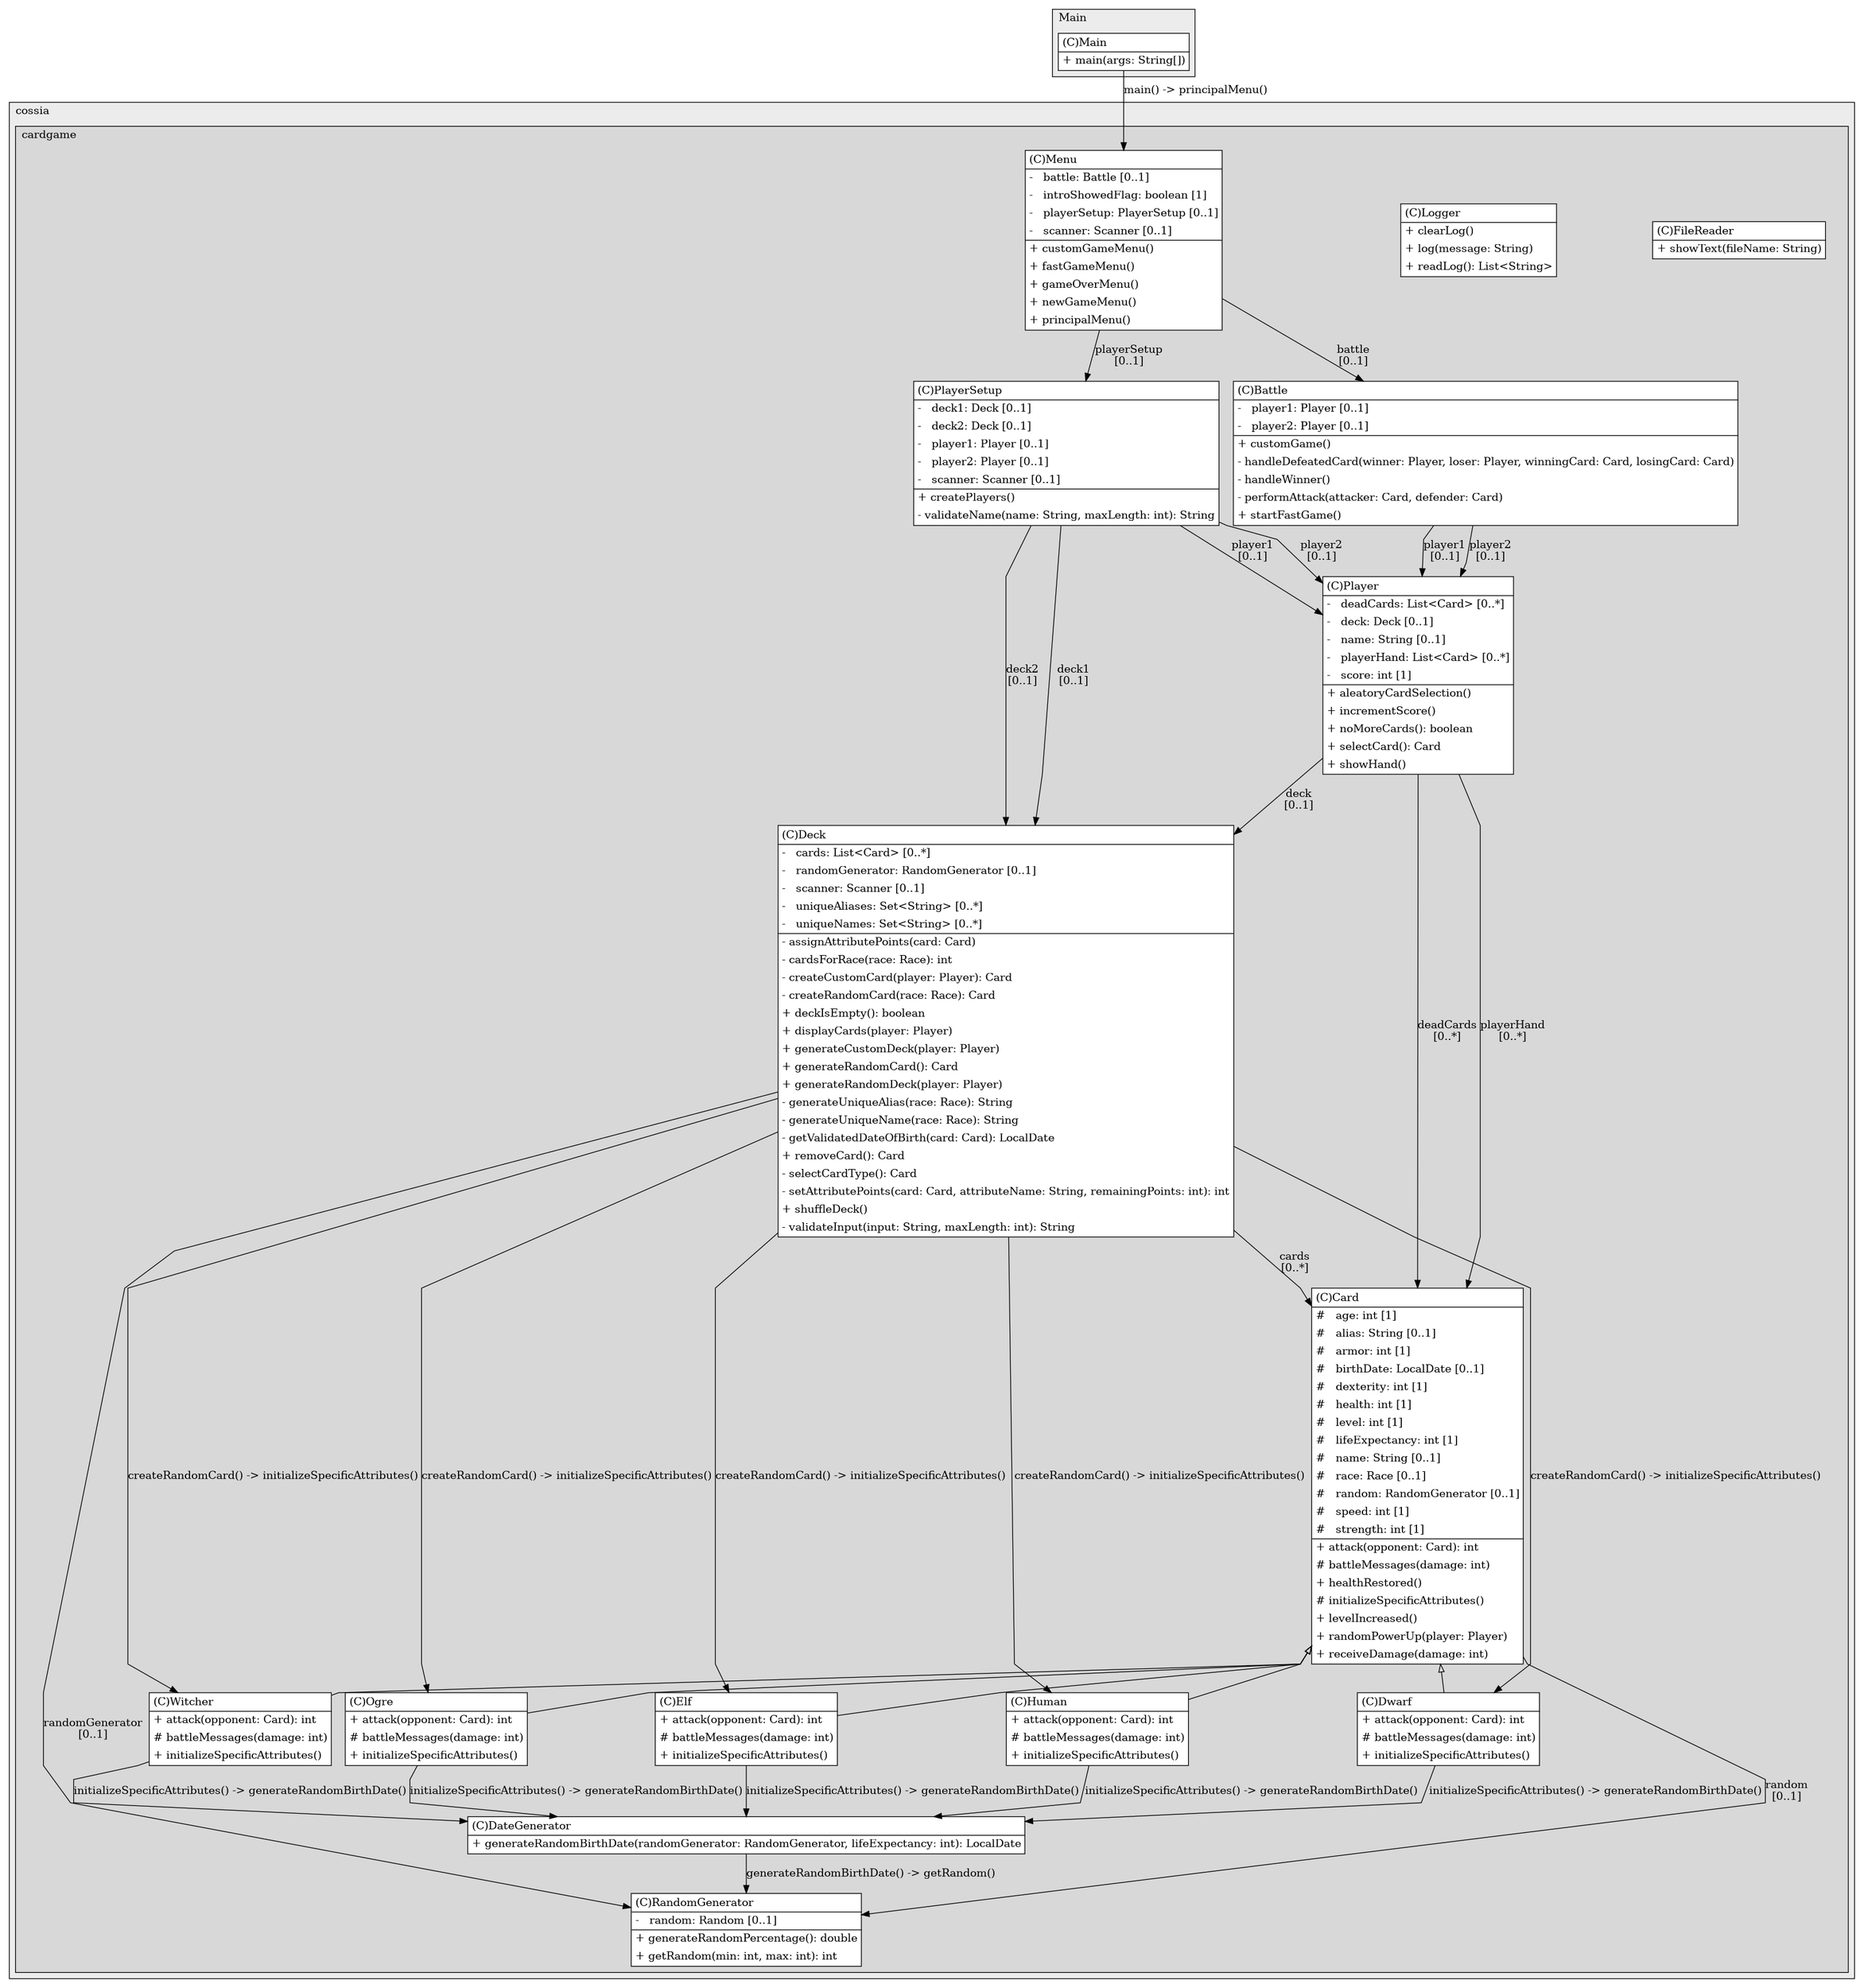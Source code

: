 @startuml

/' diagram meta data start
config=StructureConfiguration;
{
  "projectClassification": {
    "searchMode": "OpenProject", // OpenProject, AllProjects
    "includedProjects": "",
    "pathEndKeywords": "*.impl",
    "isClientPath": "",
    "isClientName": "",
    "isTestPath": "",
    "isTestName": "",
    "isMappingPath": "",
    "isMappingName": "",
    "isDataAccessPath": "",
    "isDataAccessName": "",
    "isDataStructurePath": "",
    "isDataStructureName": "",
    "isInterfaceStructuresPath": "",
    "isInterfaceStructuresName": "",
    "isEntryPointPath": "",
    "isEntryPointName": "",
    "treatFinalFieldsAsMandatory": false
  },
  "graphRestriction": {
    "classPackageExcludeFilter": "",
    "classPackageIncludeFilter": "",
    "classNameExcludeFilter": "",
    "classNameIncludeFilter": "",
    "methodNameExcludeFilter": "",
    "methodNameIncludeFilter": "",
    "removeByInheritance": "", // inheritance/annotation based filtering is done in a second step
    "removeByAnnotation": "",
    "removeByClassPackage": "", // cleanup the graph after inheritance/annotation based filtering is done
    "removeByClassName": "",
    "cutMappings": false,
    "cutEnum": true,
    "cutTests": true,
    "cutClient": true,
    "cutDataAccess": false,
    "cutInterfaceStructures": false,
    "cutDataStructures": false,
    "cutGetterAndSetter": true,
    "cutConstructors": true
  },
  "graphTraversal": {
    "forwardDepth": 6,
    "backwardDepth": 6,
    "classPackageExcludeFilter": "",
    "classPackageIncludeFilter": "",
    "classNameExcludeFilter": "",
    "classNameIncludeFilter": "",
    "methodNameExcludeFilter": "",
    "methodNameIncludeFilter": "",
    "hideMappings": false,
    "hideDataStructures": false,
    "hidePrivateMethods": true,
    "hideInterfaceCalls": true, // indirection: implementation -> interface (is hidden) -> implementation
    "onlyShowApplicationEntryPoints": false, // root node is included
    "useMethodCallsForStructureDiagram": "ForwardOnly" // ForwardOnly, BothDirections, No
  },
  "details": {
    "aggregation": "GroupByClass", // ByClass, GroupByClass, None
    "showClassGenericTypes": true,
    "showMethods": true,
    "showMethodParameterNames": true,
    "showMethodParameterTypes": true,
    "showMethodReturnType": true,
    "showPackageLevels": 2,
    "showDetailedClassStructure": true
  },
  "rootClass": "Main",
  "extensionCallbackMethod": "" // qualified.class.name#methodName - signature: public static String method(String)
}
diagram meta data end '/



digraph g {
    rankdir="TB"
    splines=polyline
    

'nodes 
subgraph cluster_1354630684 { 
   	label=cossia
	labeljust=l
	fillcolor="#ececec"
	style=filled
   
   subgraph cluster_1910138932 { 
   	label=cardgame
	labeljust=l
	fillcolor="#d8d8d8"
	style=filled
   
   Battle1629935577[
	label=<<TABLE BORDER="1" CELLBORDER="0" CELLPADDING="4" CELLSPACING="0">
<TR><TD ALIGN="LEFT" >(C)Battle</TD></TR>
<HR/>
<TR><TD ALIGN="LEFT" >-   player1: Player [0..1]</TD></TR>
<TR><TD ALIGN="LEFT" >-   player2: Player [0..1]</TD></TR>
<HR/>
<TR><TD ALIGN="LEFT" >+ customGame()</TD></TR>
<TR><TD ALIGN="LEFT" >- handleDefeatedCard(winner: Player, loser: Player, winningCard: Card, losingCard: Card)</TD></TR>
<TR><TD ALIGN="LEFT" >- handleWinner()</TD></TR>
<TR><TD ALIGN="LEFT" >- performAttack(attacker: Card, defender: Card)</TD></TR>
<TR><TD ALIGN="LEFT" >+ startFastGame()</TD></TR>
</TABLE>>
	style=filled
	margin=0
	shape=plaintext
	fillcolor="#FFFFFF"
];

Card225437204[
	label=<<TABLE BORDER="1" CELLBORDER="0" CELLPADDING="4" CELLSPACING="0">
<TR><TD ALIGN="LEFT" >(C)Card</TD></TR>
<HR/>
<TR><TD ALIGN="LEFT" >#   age: int [1]</TD></TR>
<TR><TD ALIGN="LEFT" >#   alias: String [0..1]</TD></TR>
<TR><TD ALIGN="LEFT" >#   armor: int [1]</TD></TR>
<TR><TD ALIGN="LEFT" >#   birthDate: LocalDate [0..1]</TD></TR>
<TR><TD ALIGN="LEFT" >#   dexterity: int [1]</TD></TR>
<TR><TD ALIGN="LEFT" >#   health: int [1]</TD></TR>
<TR><TD ALIGN="LEFT" >#   level: int [1]</TD></TR>
<TR><TD ALIGN="LEFT" >#   lifeExpectancy: int [1]</TD></TR>
<TR><TD ALIGN="LEFT" >#   name: String [0..1]</TD></TR>
<TR><TD ALIGN="LEFT" >#   race: Race [0..1]</TD></TR>
<TR><TD ALIGN="LEFT" >#   random: RandomGenerator [0..1]</TD></TR>
<TR><TD ALIGN="LEFT" >#   speed: int [1]</TD></TR>
<TR><TD ALIGN="LEFT" >#   strength: int [1]</TD></TR>
<HR/>
<TR><TD ALIGN="LEFT" >+ attack(opponent: Card): int</TD></TR>
<TR><TD ALIGN="LEFT" ># battleMessages(damage: int)</TD></TR>
<TR><TD ALIGN="LEFT" >+ healthRestored()</TD></TR>
<TR><TD ALIGN="LEFT" ># initializeSpecificAttributes()</TD></TR>
<TR><TD ALIGN="LEFT" >+ levelIncreased()</TD></TR>
<TR><TD ALIGN="LEFT" >+ randomPowerUp(player: Player)</TD></TR>
<TR><TD ALIGN="LEFT" >+ receiveDamage(damage: int)</TD></TR>
</TABLE>>
	style=filled
	margin=0
	shape=plaintext
	fillcolor="#FFFFFF"
];

DateGenerator242618210[
	label=<<TABLE BORDER="1" CELLBORDER="0" CELLPADDING="4" CELLSPACING="0">
<TR><TD ALIGN="LEFT" >(C)DateGenerator</TD></TR>
<HR/>
<TR><TD ALIGN="LEFT" >+ generateRandomBirthDate(randomGenerator: RandomGenerator, lifeExpectancy: int): LocalDate</TD></TR>
</TABLE>>
	style=filled
	margin=0
	shape=plaintext
	fillcolor="#FFFFFF"
];

Deck1239620648[
	label=<<TABLE BORDER="1" CELLBORDER="0" CELLPADDING="4" CELLSPACING="0">
<TR><TD ALIGN="LEFT" >(C)Deck</TD></TR>
<HR/>
<TR><TD ALIGN="LEFT" >-   cards: List&lt;Card&gt; [0..*]</TD></TR>
<TR><TD ALIGN="LEFT" >-   randomGenerator: RandomGenerator [0..1]</TD></TR>
<TR><TD ALIGN="LEFT" >-   scanner: Scanner [0..1]</TD></TR>
<TR><TD ALIGN="LEFT" >-   uniqueAliases: Set&lt;String&gt; [0..*]</TD></TR>
<TR><TD ALIGN="LEFT" >-   uniqueNames: Set&lt;String&gt; [0..*]</TD></TR>
<HR/>
<TR><TD ALIGN="LEFT" >- assignAttributePoints(card: Card)</TD></TR>
<TR><TD ALIGN="LEFT" >- cardsForRace(race: Race): int</TD></TR>
<TR><TD ALIGN="LEFT" >- createCustomCard(player: Player): Card</TD></TR>
<TR><TD ALIGN="LEFT" >- createRandomCard(race: Race): Card</TD></TR>
<TR><TD ALIGN="LEFT" >+ deckIsEmpty(): boolean</TD></TR>
<TR><TD ALIGN="LEFT" >+ displayCards(player: Player)</TD></TR>
<TR><TD ALIGN="LEFT" >+ generateCustomDeck(player: Player)</TD></TR>
<TR><TD ALIGN="LEFT" >+ generateRandomCard(): Card</TD></TR>
<TR><TD ALIGN="LEFT" >+ generateRandomDeck(player: Player)</TD></TR>
<TR><TD ALIGN="LEFT" >- generateUniqueAlias(race: Race): String</TD></TR>
<TR><TD ALIGN="LEFT" >- generateUniqueName(race: Race): String</TD></TR>
<TR><TD ALIGN="LEFT" >- getValidatedDateOfBirth(card: Card): LocalDate</TD></TR>
<TR><TD ALIGN="LEFT" >+ removeCard(): Card</TD></TR>
<TR><TD ALIGN="LEFT" >- selectCardType(): Card</TD></TR>
<TR><TD ALIGN="LEFT" >- setAttributePoints(card: Card, attributeName: String, remainingPoints: int): int</TD></TR>
<TR><TD ALIGN="LEFT" >+ shuffleDeck()</TD></TR>
<TR><TD ALIGN="LEFT" >- validateInput(input: String, maxLength: int): String</TD></TR>
</TABLE>>
	style=filled
	margin=0
	shape=plaintext
	fillcolor="#FFFFFF"
];

Dwarf225437204[
	label=<<TABLE BORDER="1" CELLBORDER="0" CELLPADDING="4" CELLSPACING="0">
<TR><TD ALIGN="LEFT" >(C)Dwarf</TD></TR>
<HR/>
<TR><TD ALIGN="LEFT" >+ attack(opponent: Card): int</TD></TR>
<TR><TD ALIGN="LEFT" ># battleMessages(damage: int)</TD></TR>
<TR><TD ALIGN="LEFT" >+ initializeSpecificAttributes()</TD></TR>
</TABLE>>
	style=filled
	margin=0
	shape=plaintext
	fillcolor="#FFFFFF"
];

Elf225437204[
	label=<<TABLE BORDER="1" CELLBORDER="0" CELLPADDING="4" CELLSPACING="0">
<TR><TD ALIGN="LEFT" >(C)Elf</TD></TR>
<HR/>
<TR><TD ALIGN="LEFT" >+ attack(opponent: Card): int</TD></TR>
<TR><TD ALIGN="LEFT" ># battleMessages(damage: int)</TD></TR>
<TR><TD ALIGN="LEFT" >+ initializeSpecificAttributes()</TD></TR>
</TABLE>>
	style=filled
	margin=0
	shape=plaintext
	fillcolor="#FFFFFF"
];

FileReader242618210[
	label=<<TABLE BORDER="1" CELLBORDER="0" CELLPADDING="4" CELLSPACING="0">
<TR><TD ALIGN="LEFT" >(C)FileReader</TD></TR>
<HR/>
<TR><TD ALIGN="LEFT" >+ showText(fileName: String)</TD></TR>
</TABLE>>
	style=filled
	margin=0
	shape=plaintext
	fillcolor="#FFFFFF"
];

Human225437204[
	label=<<TABLE BORDER="1" CELLBORDER="0" CELLPADDING="4" CELLSPACING="0">
<TR><TD ALIGN="LEFT" >(C)Human</TD></TR>
<HR/>
<TR><TD ALIGN="LEFT" >+ attack(opponent: Card): int</TD></TR>
<TR><TD ALIGN="LEFT" ># battleMessages(damage: int)</TD></TR>
<TR><TD ALIGN="LEFT" >+ initializeSpecificAttributes()</TD></TR>
</TABLE>>
	style=filled
	margin=0
	shape=plaintext
	fillcolor="#FFFFFF"
];

Logger242618210[
	label=<<TABLE BORDER="1" CELLBORDER="0" CELLPADDING="4" CELLSPACING="0">
<TR><TD ALIGN="LEFT" >(C)Logger</TD></TR>
<HR/>
<TR><TD ALIGN="LEFT" >+ clearLog()</TD></TR>
<TR><TD ALIGN="LEFT" >+ log(message: String)</TD></TR>
<TR><TD ALIGN="LEFT" >+ readLog(): List&lt;String&gt;</TD></TR>
</TABLE>>
	style=filled
	margin=0
	shape=plaintext
	fillcolor="#FFFFFF"
];

Menu1239352178[
	label=<<TABLE BORDER="1" CELLBORDER="0" CELLPADDING="4" CELLSPACING="0">
<TR><TD ALIGN="LEFT" >(C)Menu</TD></TR>
<HR/>
<TR><TD ALIGN="LEFT" >-   battle: Battle [0..1]</TD></TR>
<TR><TD ALIGN="LEFT" >-   introShowedFlag: boolean [1]</TD></TR>
<TR><TD ALIGN="LEFT" >-   playerSetup: PlayerSetup [0..1]</TD></TR>
<TR><TD ALIGN="LEFT" >-   scanner: Scanner [0..1]</TD></TR>
<HR/>
<TR><TD ALIGN="LEFT" >+ customGameMenu()</TD></TR>
<TR><TD ALIGN="LEFT" >+ fastGameMenu()</TD></TR>
<TR><TD ALIGN="LEFT" >+ gameOverMenu()</TD></TR>
<TR><TD ALIGN="LEFT" >+ newGameMenu()</TD></TR>
<TR><TD ALIGN="LEFT" >+ principalMenu()</TD></TR>
</TABLE>>
	style=filled
	margin=0
	shape=plaintext
	fillcolor="#FFFFFF"
];

Ogre225437204[
	label=<<TABLE BORDER="1" CELLBORDER="0" CELLPADDING="4" CELLSPACING="0">
<TR><TD ALIGN="LEFT" >(C)Ogre</TD></TR>
<HR/>
<TR><TD ALIGN="LEFT" >+ attack(opponent: Card): int</TD></TR>
<TR><TD ALIGN="LEFT" ># battleMessages(damage: int)</TD></TR>
<TR><TD ALIGN="LEFT" >+ initializeSpecificAttributes()</TD></TR>
</TABLE>>
	style=filled
	margin=0
	shape=plaintext
	fillcolor="#FFFFFF"
];

Player1219530160[
	label=<<TABLE BORDER="1" CELLBORDER="0" CELLPADDING="4" CELLSPACING="0">
<TR><TD ALIGN="LEFT" >(C)Player</TD></TR>
<HR/>
<TR><TD ALIGN="LEFT" >-   deadCards: List&lt;Card&gt; [0..*]</TD></TR>
<TR><TD ALIGN="LEFT" >-   deck: Deck [0..1]</TD></TR>
<TR><TD ALIGN="LEFT" >-   name: String [0..1]</TD></TR>
<TR><TD ALIGN="LEFT" >-   playerHand: List&lt;Card&gt; [0..*]</TD></TR>
<TR><TD ALIGN="LEFT" >-   score: int [1]</TD></TR>
<HR/>
<TR><TD ALIGN="LEFT" >+ aleatoryCardSelection()</TD></TR>
<TR><TD ALIGN="LEFT" >+ incrementScore()</TD></TR>
<TR><TD ALIGN="LEFT" >+ noMoreCards(): boolean</TD></TR>
<TR><TD ALIGN="LEFT" >+ selectCard(): Card</TD></TR>
<TR><TD ALIGN="LEFT" >+ showHand()</TD></TR>
</TABLE>>
	style=filled
	margin=0
	shape=plaintext
	fillcolor="#FFFFFF"
];

PlayerSetup1219530160[
	label=<<TABLE BORDER="1" CELLBORDER="0" CELLPADDING="4" CELLSPACING="0">
<TR><TD ALIGN="LEFT" >(C)PlayerSetup</TD></TR>
<HR/>
<TR><TD ALIGN="LEFT" >-   deck1: Deck [0..1]</TD></TR>
<TR><TD ALIGN="LEFT" >-   deck2: Deck [0..1]</TD></TR>
<TR><TD ALIGN="LEFT" >-   player1: Player [0..1]</TD></TR>
<TR><TD ALIGN="LEFT" >-   player2: Player [0..1]</TD></TR>
<TR><TD ALIGN="LEFT" >-   scanner: Scanner [0..1]</TD></TR>
<HR/>
<TR><TD ALIGN="LEFT" >+ createPlayers()</TD></TR>
<TR><TD ALIGN="LEFT" >- validateName(name: String, maxLength: int): String</TD></TR>
</TABLE>>
	style=filled
	margin=0
	shape=plaintext
	fillcolor="#FFFFFF"
];

RandomGenerator242618210[
	label=<<TABLE BORDER="1" CELLBORDER="0" CELLPADDING="4" CELLSPACING="0">
<TR><TD ALIGN="LEFT" >(C)RandomGenerator</TD></TR>
<HR/>
<TR><TD ALIGN="LEFT" >-   random: Random [0..1]</TD></TR>
<HR/>
<TR><TD ALIGN="LEFT" >+ generateRandomPercentage(): double</TD></TR>
<TR><TD ALIGN="LEFT" >+ getRandom(min: int, max: int): int</TD></TR>
</TABLE>>
	style=filled
	margin=0
	shape=plaintext
	fillcolor="#FFFFFF"
];

Witcher225437204[
	label=<<TABLE BORDER="1" CELLBORDER="0" CELLPADDING="4" CELLSPACING="0">
<TR><TD ALIGN="LEFT" >(C)Witcher</TD></TR>
<HR/>
<TR><TD ALIGN="LEFT" >+ attack(opponent: Card): int</TD></TR>
<TR><TD ALIGN="LEFT" ># battleMessages(damage: int)</TD></TR>
<TR><TD ALIGN="LEFT" >+ initializeSpecificAttributes()</TD></TR>
</TABLE>>
	style=filled
	margin=0
	shape=plaintext
	fillcolor="#FFFFFF"
];
} 
} 

subgraph cluster_2390489 { 
   	label=Main
	labeljust=l
	fillcolor="#ececec"
	style=filled
   
   Main2390489[
	label=<<TABLE BORDER="1" CELLBORDER="0" CELLPADDING="4" CELLSPACING="0">
<TR><TD ALIGN="LEFT" >(C)Main</TD></TR>
<HR/>
<TR><TD ALIGN="LEFT" >+ main(args: String[])</TD></TR>
</TABLE>>
	style=filled
	margin=0
	shape=plaintext
	fillcolor="#FFFFFF"
];
} 

'edges    
Battle1629935577 -> Player1219530160[label="player1
[0..1]"];
Battle1629935577 -> Player1219530160[label="player2
[0..1]"];
Card225437204 -> Dwarf225437204[arrowhead=none, arrowtail=empty, dir=both];
Card225437204 -> Elf225437204[arrowhead=none, arrowtail=empty, dir=both];
Card225437204 -> Human225437204[arrowhead=none, arrowtail=empty, dir=both];
Card225437204 -> Ogre225437204[arrowhead=none, arrowtail=empty, dir=both];
Card225437204 -> RandomGenerator242618210[label="random
[0..1]"];
Card225437204 -> Witcher225437204[arrowhead=none, arrowtail=empty, dir=both];
DateGenerator242618210 -> RandomGenerator242618210[label="generateRandomBirthDate() -> getRandom()"];
Deck1239620648 -> Card225437204[label="cards
[0..*]"];
Deck1239620648 -> Dwarf225437204[label="createRandomCard() -> initializeSpecificAttributes()"];
Deck1239620648 -> Elf225437204[label="createRandomCard() -> initializeSpecificAttributes()"];
Deck1239620648 -> Human225437204[label="createRandomCard() -> initializeSpecificAttributes()"];
Deck1239620648 -> Ogre225437204[label="createRandomCard() -> initializeSpecificAttributes()"];
Deck1239620648 -> RandomGenerator242618210[label="randomGenerator
[0..1]"];
Deck1239620648 -> Witcher225437204[label="createRandomCard() -> initializeSpecificAttributes()"];
Dwarf225437204 -> DateGenerator242618210[label="initializeSpecificAttributes() -> generateRandomBirthDate()"];
Elf225437204 -> DateGenerator242618210[label="initializeSpecificAttributes() -> generateRandomBirthDate()"];
Human225437204 -> DateGenerator242618210[label="initializeSpecificAttributes() -> generateRandomBirthDate()"];
Main2390489 -> Menu1239352178[label="main() -> principalMenu()"];
Menu1239352178 -> Battle1629935577[label="battle
[0..1]"];
Menu1239352178 -> PlayerSetup1219530160[label="playerSetup
[0..1]"];
Ogre225437204 -> DateGenerator242618210[label="initializeSpecificAttributes() -> generateRandomBirthDate()"];
Player1219530160 -> Card225437204[label="deadCards
[0..*]"];
Player1219530160 -> Card225437204[label="playerHand
[0..*]"];
Player1219530160 -> Deck1239620648[label="deck
[0..1]"];
PlayerSetup1219530160 -> Deck1239620648[label="deck1
[0..1]"];
PlayerSetup1219530160 -> Deck1239620648[label="deck2
[0..1]"];
PlayerSetup1219530160 -> Player1219530160[label="player1
[0..1]"];
PlayerSetup1219530160 -> Player1219530160[label="player2
[0..1]"];
Witcher225437204 -> DateGenerator242618210[label="initializeSpecificAttributes() -> generateRandomBirthDate()"];
    
}
@enduml